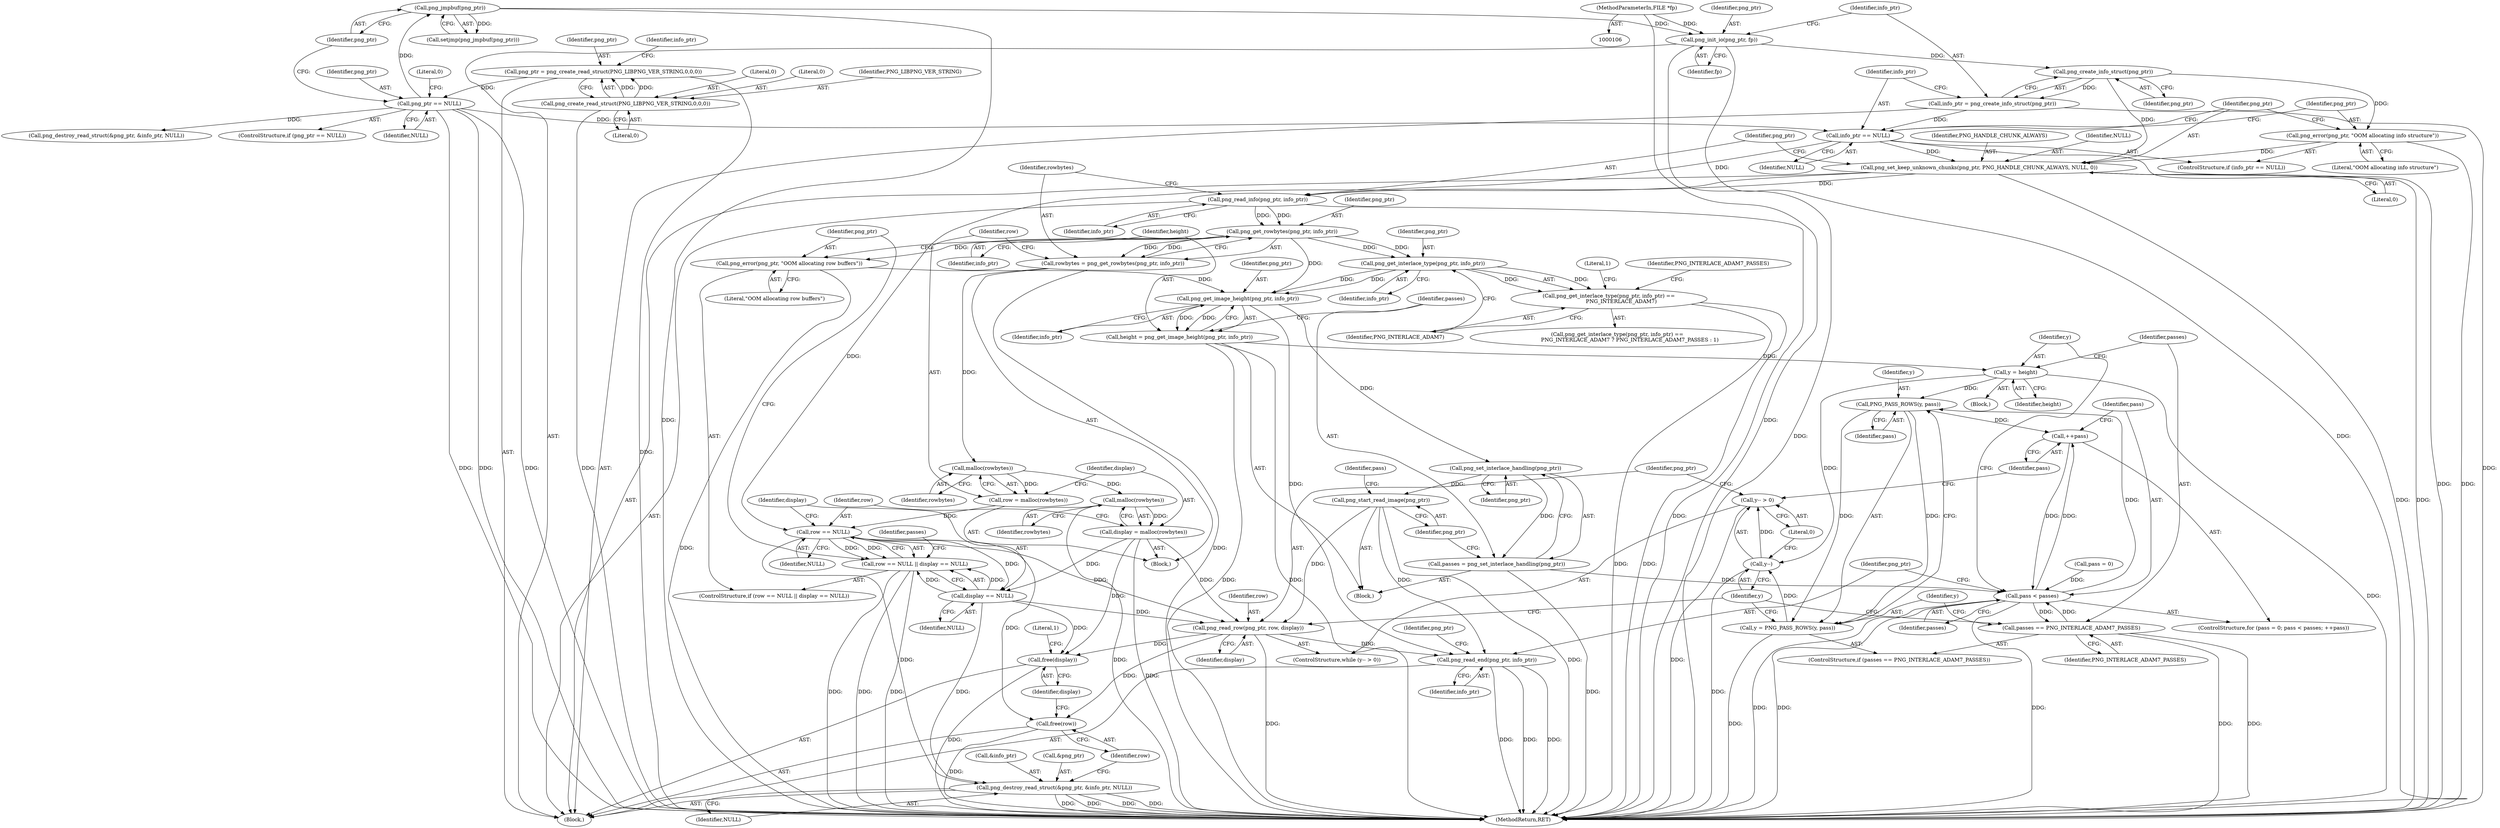 digraph "0_Android_9d4853418ab2f754c2b63e091c29c5529b8b86ca_153@API" {
"1000165" [label="(Call,png_create_info_struct(png_ptr))"];
"1000160" [label="(Call,png_init_io(png_ptr, fp))"];
"1000137" [label="(Call,png_jmpbuf(png_ptr))"];
"1000130" [label="(Call,png_ptr == NULL)"];
"1000110" [label="(Call,png_ptr = png_create_read_struct(PNG_LIBPNG_VER_STRING,0,0,0))"];
"1000112" [label="(Call,png_create_read_struct(PNG_LIBPNG_VER_STRING,0,0,0))"];
"1000107" [label="(MethodParameterIn,FILE *fp)"];
"1000163" [label="(Call,info_ptr = png_create_info_struct(png_ptr))"];
"1000168" [label="(Call,info_ptr == NULL)"];
"1000174" [label="(Call,png_set_keep_unknown_chunks(png_ptr, PNG_HANDLE_CHUNK_ALWAYS, NULL, 0))"];
"1000179" [label="(Call,png_read_info(png_ptr, info_ptr))"];
"1000186" [label="(Call,png_get_rowbytes(png_ptr, info_ptr))"];
"1000184" [label="(Call,rowbytes = png_get_rowbytes(png_ptr, info_ptr))"];
"1000191" [label="(Call,malloc(rowbytes))"];
"1000189" [label="(Call,row = malloc(rowbytes))"];
"1000199" [label="(Call,row == NULL)"];
"1000198" [label="(Call,row == NULL || display == NULL)"];
"1000202" [label="(Call,display == NULL)"];
"1000263" [label="(Call,png_read_row(png_ptr, row, display))"];
"1000267" [label="(Call,png_read_end(png_ptr, info_ptr))"];
"1000276" [label="(Call,free(row))"];
"1000278" [label="(Call,free(display))"];
"1000270" [label="(Call,png_destroy_read_struct(&png_ptr, &info_ptr, NULL))"];
"1000195" [label="(Call,malloc(rowbytes))"];
"1000193" [label="(Call,display = malloc(rowbytes))"];
"1000205" [label="(Call,png_error(png_ptr, \"OOM allocating row buffers\"))"];
"1000224" [label="(Call,png_get_image_height(png_ptr, info_ptr))"];
"1000222" [label="(Call,height = png_get_image_height(png_ptr, info_ptr))"];
"1000246" [label="(Call,y = height)"];
"1000255" [label="(Call,PNG_PASS_ROWS(y, pass))"];
"1000242" [label="(Call,++pass)"];
"1000239" [label="(Call,pass < passes)"];
"1000250" [label="(Call,passes == PNG_INTERLACE_ADAM7_PASSES)"];
"1000253" [label="(Call,y = PNG_PASS_ROWS(y, pass))"];
"1000260" [label="(Call,y--)"];
"1000259" [label="(Call,y-- > 0)"];
"1000230" [label="(Call,png_set_interlace_handling(png_ptr))"];
"1000228" [label="(Call,passes = png_set_interlace_handling(png_ptr))"];
"1000233" [label="(Call,png_start_read_image(png_ptr))"];
"1000214" [label="(Call,png_get_interlace_type(png_ptr, info_ptr))"];
"1000213" [label="(Call,png_get_interlace_type(png_ptr, info_ptr) ==\n               PNG_INTERLACE_ADAM7)"];
"1000171" [label="(Call,png_error(png_ptr, \"OOM allocating info structure\"))"];
"1000182" [label="(Block,)"];
"1000242" [label="(Call,++pass)"];
"1000243" [label="(Identifier,pass)"];
"1000220" [label="(Block,)"];
"1000258" [label="(ControlStructure,while (y-- > 0))"];
"1000186" [label="(Call,png_get_rowbytes(png_ptr, info_ptr))"];
"1000257" [label="(Identifier,pass)"];
"1000273" [label="(Call,&info_ptr)"];
"1000137" [label="(Call,png_jmpbuf(png_ptr))"];
"1000212" [label="(Call,png_get_interlace_type(png_ptr, info_ptr) ==\n               PNG_INTERLACE_ADAM7 ? PNG_INTERLACE_ADAM7_PASSES : 1)"];
"1000270" [label="(Call,png_destroy_read_struct(&png_ptr, &info_ptr, NULL))"];
"1000277" [label="(Identifier,row)"];
"1000213" [label="(Call,png_get_interlace_type(png_ptr, info_ptr) ==\n               PNG_INTERLACE_ADAM7)"];
"1000219" [label="(Literal,1)"];
"1000271" [label="(Call,&png_ptr)"];
"1000211" [label="(Identifier,passes)"];
"1000178" [label="(Literal,0)"];
"1000217" [label="(Identifier,PNG_INTERLACE_ADAM7)"];
"1000240" [label="(Identifier,pass)"];
"1000162" [label="(Identifier,fp)"];
"1000265" [label="(Identifier,row)"];
"1000228" [label="(Call,passes = png_set_interlace_handling(png_ptr))"];
"1000275" [label="(Identifier,NULL)"];
"1000233" [label="(Call,png_start_read_image(png_ptr))"];
"1000116" [label="(Literal,0)"];
"1000241" [label="(Identifier,passes)"];
"1000195" [label="(Call,malloc(rowbytes))"];
"1000115" [label="(Literal,0)"];
"1000179" [label="(Call,png_read_info(png_ptr, info_ptr))"];
"1000176" [label="(Identifier,PNG_HANDLE_CHUNK_ALWAYS)"];
"1000132" [label="(Identifier,NULL)"];
"1000114" [label="(Literal,0)"];
"1000170" [label="(Identifier,NULL)"];
"1000234" [label="(Identifier,png_ptr)"];
"1000236" [label="(Call,pass = 0)"];
"1000247" [label="(Identifier,y)"];
"1000177" [label="(Identifier,NULL)"];
"1000252" [label="(Identifier,PNG_INTERLACE_ADAM7_PASSES)"];
"1000256" [label="(Identifier,y)"];
"1000167" [label="(ControlStructure,if (info_ptr == NULL))"];
"1000215" [label="(Identifier,png_ptr)"];
"1000205" [label="(Call,png_error(png_ptr, \"OOM allocating row buffers\"))"];
"1000206" [label="(Identifier,png_ptr)"];
"1000248" [label="(Identifier,height)"];
"1000171" [label="(Call,png_error(png_ptr, \"OOM allocating info structure\"))"];
"1000189" [label="(Call,row = malloc(rowbytes))"];
"1000251" [label="(Identifier,passes)"];
"1000161" [label="(Identifier,png_ptr)"];
"1000164" [label="(Identifier,info_ptr)"];
"1000119" [label="(Identifier,info_ptr)"];
"1000136" [label="(Call,setjmp(png_jmpbuf(png_ptr)))"];
"1000160" [label="(Call,png_init_io(png_ptr, fp))"];
"1000169" [label="(Identifier,info_ptr)"];
"1000216" [label="(Identifier,info_ptr)"];
"1000200" [label="(Identifier,row)"];
"1000264" [label="(Identifier,png_ptr)"];
"1000168" [label="(Call,info_ptr == NULL)"];
"1000244" [label="(Block,)"];
"1000272" [label="(Identifier,png_ptr)"];
"1000263" [label="(Call,png_read_row(png_ptr, row, display))"];
"1000226" [label="(Identifier,info_ptr)"];
"1000192" [label="(Identifier,rowbytes)"];
"1000260" [label="(Call,y--)"];
"1000231" [label="(Identifier,png_ptr)"];
"1000279" [label="(Identifier,display)"];
"1000175" [label="(Identifier,png_ptr)"];
"1000250" [label="(Call,passes == PNG_INTERLACE_ADAM7_PASSES)"];
"1000224" [label="(Call,png_get_image_height(png_ptr, info_ptr))"];
"1000281" [label="(Literal,1)"];
"1000130" [label="(Call,png_ptr == NULL)"];
"1000222" [label="(Call,height = png_get_image_height(png_ptr, info_ptr))"];
"1000249" [label="(ControlStructure,if (passes == PNG_INTERLACE_ADAM7_PASSES))"];
"1000111" [label="(Identifier,png_ptr)"];
"1000204" [label="(Identifier,NULL)"];
"1000110" [label="(Call,png_ptr = png_create_read_struct(PNG_LIBPNG_VER_STRING,0,0,0))"];
"1000190" [label="(Identifier,row)"];
"1000108" [label="(Block,)"];
"1000230" [label="(Call,png_set_interlace_handling(png_ptr))"];
"1000131" [label="(Identifier,png_ptr)"];
"1000107" [label="(MethodParameterIn,FILE *fp)"];
"1000282" [label="(MethodReturn,RET)"];
"1000269" [label="(Identifier,info_ptr)"];
"1000253" [label="(Call,y = PNG_PASS_ROWS(y, pass))"];
"1000268" [label="(Identifier,png_ptr)"];
"1000134" [label="(Literal,0)"];
"1000174" [label="(Call,png_set_keep_unknown_chunks(png_ptr, PNG_HANDLE_CHUNK_ALWAYS, NULL, 0))"];
"1000276" [label="(Call,free(row))"];
"1000259" [label="(Call,y-- > 0)"];
"1000262" [label="(Literal,0)"];
"1000254" [label="(Identifier,y)"];
"1000278" [label="(Call,free(display))"];
"1000197" [label="(ControlStructure,if (row == NULL || display == NULL))"];
"1000166" [label="(Identifier,png_ptr)"];
"1000188" [label="(Identifier,info_ptr)"];
"1000198" [label="(Call,row == NULL || display == NULL)"];
"1000196" [label="(Identifier,rowbytes)"];
"1000267" [label="(Call,png_read_end(png_ptr, info_ptr))"];
"1000246" [label="(Call,y = height)"];
"1000191" [label="(Call,malloc(rowbytes))"];
"1000223" [label="(Identifier,height)"];
"1000194" [label="(Identifier,display)"];
"1000180" [label="(Identifier,png_ptr)"];
"1000225" [label="(Identifier,png_ptr)"];
"1000140" [label="(Call,png_destroy_read_struct(&png_ptr, &info_ptr, NULL))"];
"1000165" [label="(Call,png_create_info_struct(png_ptr))"];
"1000113" [label="(Identifier,PNG_LIBPNG_VER_STRING)"];
"1000184" [label="(Call,rowbytes = png_get_rowbytes(png_ptr, info_ptr))"];
"1000138" [label="(Identifier,png_ptr)"];
"1000214" [label="(Call,png_get_interlace_type(png_ptr, info_ptr))"];
"1000203" [label="(Identifier,display)"];
"1000129" [label="(ControlStructure,if (png_ptr == NULL))"];
"1000237" [label="(Identifier,pass)"];
"1000229" [label="(Identifier,passes)"];
"1000266" [label="(Identifier,display)"];
"1000207" [label="(Literal,\"OOM allocating row buffers\")"];
"1000187" [label="(Identifier,png_ptr)"];
"1000112" [label="(Call,png_create_read_struct(PNG_LIBPNG_VER_STRING,0,0,0))"];
"1000255" [label="(Call,PNG_PASS_ROWS(y, pass))"];
"1000163" [label="(Call,info_ptr = png_create_info_struct(png_ptr))"];
"1000235" [label="(ControlStructure,for (pass = 0; pass < passes; ++pass))"];
"1000202" [label="(Call,display == NULL)"];
"1000201" [label="(Identifier,NULL)"];
"1000261" [label="(Identifier,y)"];
"1000218" [label="(Identifier,PNG_INTERLACE_ADAM7_PASSES)"];
"1000173" [label="(Literal,\"OOM allocating info structure\")"];
"1000172" [label="(Identifier,png_ptr)"];
"1000185" [label="(Identifier,rowbytes)"];
"1000199" [label="(Call,row == NULL)"];
"1000193" [label="(Call,display = malloc(rowbytes))"];
"1000239" [label="(Call,pass < passes)"];
"1000181" [label="(Identifier,info_ptr)"];
"1000165" -> "1000163"  [label="AST: "];
"1000165" -> "1000166"  [label="CFG: "];
"1000166" -> "1000165"  [label="AST: "];
"1000163" -> "1000165"  [label="CFG: "];
"1000165" -> "1000163"  [label="DDG: "];
"1000160" -> "1000165"  [label="DDG: "];
"1000165" -> "1000171"  [label="DDG: "];
"1000165" -> "1000174"  [label="DDG: "];
"1000160" -> "1000108"  [label="AST: "];
"1000160" -> "1000162"  [label="CFG: "];
"1000161" -> "1000160"  [label="AST: "];
"1000162" -> "1000160"  [label="AST: "];
"1000164" -> "1000160"  [label="CFG: "];
"1000160" -> "1000282"  [label="DDG: "];
"1000160" -> "1000282"  [label="DDG: "];
"1000137" -> "1000160"  [label="DDG: "];
"1000107" -> "1000160"  [label="DDG: "];
"1000137" -> "1000136"  [label="AST: "];
"1000137" -> "1000138"  [label="CFG: "];
"1000138" -> "1000137"  [label="AST: "];
"1000136" -> "1000137"  [label="CFG: "];
"1000137" -> "1000282"  [label="DDG: "];
"1000137" -> "1000136"  [label="DDG: "];
"1000130" -> "1000137"  [label="DDG: "];
"1000130" -> "1000129"  [label="AST: "];
"1000130" -> "1000132"  [label="CFG: "];
"1000131" -> "1000130"  [label="AST: "];
"1000132" -> "1000130"  [label="AST: "];
"1000134" -> "1000130"  [label="CFG: "];
"1000138" -> "1000130"  [label="CFG: "];
"1000130" -> "1000282"  [label="DDG: "];
"1000130" -> "1000282"  [label="DDG: "];
"1000130" -> "1000282"  [label="DDG: "];
"1000110" -> "1000130"  [label="DDG: "];
"1000130" -> "1000140"  [label="DDG: "];
"1000130" -> "1000168"  [label="DDG: "];
"1000110" -> "1000108"  [label="AST: "];
"1000110" -> "1000112"  [label="CFG: "];
"1000111" -> "1000110"  [label="AST: "];
"1000112" -> "1000110"  [label="AST: "];
"1000119" -> "1000110"  [label="CFG: "];
"1000110" -> "1000282"  [label="DDG: "];
"1000112" -> "1000110"  [label="DDG: "];
"1000112" -> "1000110"  [label="DDG: "];
"1000112" -> "1000116"  [label="CFG: "];
"1000113" -> "1000112"  [label="AST: "];
"1000114" -> "1000112"  [label="AST: "];
"1000115" -> "1000112"  [label="AST: "];
"1000116" -> "1000112"  [label="AST: "];
"1000112" -> "1000282"  [label="DDG: "];
"1000107" -> "1000106"  [label="AST: "];
"1000107" -> "1000282"  [label="DDG: "];
"1000163" -> "1000108"  [label="AST: "];
"1000164" -> "1000163"  [label="AST: "];
"1000169" -> "1000163"  [label="CFG: "];
"1000163" -> "1000282"  [label="DDG: "];
"1000163" -> "1000168"  [label="DDG: "];
"1000168" -> "1000167"  [label="AST: "];
"1000168" -> "1000170"  [label="CFG: "];
"1000169" -> "1000168"  [label="AST: "];
"1000170" -> "1000168"  [label="AST: "];
"1000172" -> "1000168"  [label="CFG: "];
"1000175" -> "1000168"  [label="CFG: "];
"1000168" -> "1000282"  [label="DDG: "];
"1000168" -> "1000174"  [label="DDG: "];
"1000168" -> "1000179"  [label="DDG: "];
"1000174" -> "1000108"  [label="AST: "];
"1000174" -> "1000178"  [label="CFG: "];
"1000175" -> "1000174"  [label="AST: "];
"1000176" -> "1000174"  [label="AST: "];
"1000177" -> "1000174"  [label="AST: "];
"1000178" -> "1000174"  [label="AST: "];
"1000180" -> "1000174"  [label="CFG: "];
"1000174" -> "1000282"  [label="DDG: "];
"1000174" -> "1000282"  [label="DDG: "];
"1000171" -> "1000174"  [label="DDG: "];
"1000174" -> "1000179"  [label="DDG: "];
"1000174" -> "1000199"  [label="DDG: "];
"1000179" -> "1000108"  [label="AST: "];
"1000179" -> "1000181"  [label="CFG: "];
"1000180" -> "1000179"  [label="AST: "];
"1000181" -> "1000179"  [label="AST: "];
"1000185" -> "1000179"  [label="CFG: "];
"1000179" -> "1000282"  [label="DDG: "];
"1000179" -> "1000186"  [label="DDG: "];
"1000179" -> "1000186"  [label="DDG: "];
"1000186" -> "1000184"  [label="AST: "];
"1000186" -> "1000188"  [label="CFG: "];
"1000187" -> "1000186"  [label="AST: "];
"1000188" -> "1000186"  [label="AST: "];
"1000184" -> "1000186"  [label="CFG: "];
"1000186" -> "1000184"  [label="DDG: "];
"1000186" -> "1000184"  [label="DDG: "];
"1000186" -> "1000205"  [label="DDG: "];
"1000186" -> "1000214"  [label="DDG: "];
"1000186" -> "1000214"  [label="DDG: "];
"1000186" -> "1000224"  [label="DDG: "];
"1000184" -> "1000182"  [label="AST: "];
"1000185" -> "1000184"  [label="AST: "];
"1000190" -> "1000184"  [label="CFG: "];
"1000184" -> "1000282"  [label="DDG: "];
"1000184" -> "1000191"  [label="DDG: "];
"1000191" -> "1000189"  [label="AST: "];
"1000191" -> "1000192"  [label="CFG: "];
"1000192" -> "1000191"  [label="AST: "];
"1000189" -> "1000191"  [label="CFG: "];
"1000191" -> "1000189"  [label="DDG: "];
"1000191" -> "1000195"  [label="DDG: "];
"1000189" -> "1000182"  [label="AST: "];
"1000190" -> "1000189"  [label="AST: "];
"1000194" -> "1000189"  [label="CFG: "];
"1000189" -> "1000199"  [label="DDG: "];
"1000199" -> "1000198"  [label="AST: "];
"1000199" -> "1000201"  [label="CFG: "];
"1000200" -> "1000199"  [label="AST: "];
"1000201" -> "1000199"  [label="AST: "];
"1000203" -> "1000199"  [label="CFG: "];
"1000198" -> "1000199"  [label="CFG: "];
"1000199" -> "1000198"  [label="DDG: "];
"1000199" -> "1000198"  [label="DDG: "];
"1000199" -> "1000202"  [label="DDG: "];
"1000199" -> "1000263"  [label="DDG: "];
"1000199" -> "1000270"  [label="DDG: "];
"1000199" -> "1000276"  [label="DDG: "];
"1000198" -> "1000197"  [label="AST: "];
"1000198" -> "1000202"  [label="CFG: "];
"1000202" -> "1000198"  [label="AST: "];
"1000206" -> "1000198"  [label="CFG: "];
"1000211" -> "1000198"  [label="CFG: "];
"1000198" -> "1000282"  [label="DDG: "];
"1000198" -> "1000282"  [label="DDG: "];
"1000198" -> "1000282"  [label="DDG: "];
"1000202" -> "1000198"  [label="DDG: "];
"1000202" -> "1000198"  [label="DDG: "];
"1000202" -> "1000204"  [label="CFG: "];
"1000203" -> "1000202"  [label="AST: "];
"1000204" -> "1000202"  [label="AST: "];
"1000193" -> "1000202"  [label="DDG: "];
"1000202" -> "1000263"  [label="DDG: "];
"1000202" -> "1000270"  [label="DDG: "];
"1000202" -> "1000278"  [label="DDG: "];
"1000263" -> "1000258"  [label="AST: "];
"1000263" -> "1000266"  [label="CFG: "];
"1000264" -> "1000263"  [label="AST: "];
"1000265" -> "1000263"  [label="AST: "];
"1000266" -> "1000263"  [label="AST: "];
"1000261" -> "1000263"  [label="CFG: "];
"1000263" -> "1000282"  [label="DDG: "];
"1000233" -> "1000263"  [label="DDG: "];
"1000193" -> "1000263"  [label="DDG: "];
"1000263" -> "1000267"  [label="DDG: "];
"1000263" -> "1000276"  [label="DDG: "];
"1000263" -> "1000278"  [label="DDG: "];
"1000267" -> "1000108"  [label="AST: "];
"1000267" -> "1000269"  [label="CFG: "];
"1000268" -> "1000267"  [label="AST: "];
"1000269" -> "1000267"  [label="AST: "];
"1000272" -> "1000267"  [label="CFG: "];
"1000267" -> "1000282"  [label="DDG: "];
"1000267" -> "1000282"  [label="DDG: "];
"1000267" -> "1000282"  [label="DDG: "];
"1000233" -> "1000267"  [label="DDG: "];
"1000224" -> "1000267"  [label="DDG: "];
"1000276" -> "1000108"  [label="AST: "];
"1000276" -> "1000277"  [label="CFG: "];
"1000277" -> "1000276"  [label="AST: "];
"1000279" -> "1000276"  [label="CFG: "];
"1000276" -> "1000282"  [label="DDG: "];
"1000278" -> "1000108"  [label="AST: "];
"1000278" -> "1000279"  [label="CFG: "];
"1000279" -> "1000278"  [label="AST: "];
"1000281" -> "1000278"  [label="CFG: "];
"1000278" -> "1000282"  [label="DDG: "];
"1000193" -> "1000278"  [label="DDG: "];
"1000270" -> "1000108"  [label="AST: "];
"1000270" -> "1000275"  [label="CFG: "];
"1000271" -> "1000270"  [label="AST: "];
"1000273" -> "1000270"  [label="AST: "];
"1000275" -> "1000270"  [label="AST: "];
"1000277" -> "1000270"  [label="CFG: "];
"1000270" -> "1000282"  [label="DDG: "];
"1000270" -> "1000282"  [label="DDG: "];
"1000270" -> "1000282"  [label="DDG: "];
"1000270" -> "1000282"  [label="DDG: "];
"1000195" -> "1000193"  [label="AST: "];
"1000195" -> "1000196"  [label="CFG: "];
"1000196" -> "1000195"  [label="AST: "];
"1000193" -> "1000195"  [label="CFG: "];
"1000195" -> "1000282"  [label="DDG: "];
"1000195" -> "1000193"  [label="DDG: "];
"1000193" -> "1000182"  [label="AST: "];
"1000194" -> "1000193"  [label="AST: "];
"1000200" -> "1000193"  [label="CFG: "];
"1000193" -> "1000282"  [label="DDG: "];
"1000205" -> "1000197"  [label="AST: "];
"1000205" -> "1000207"  [label="CFG: "];
"1000206" -> "1000205"  [label="AST: "];
"1000207" -> "1000205"  [label="AST: "];
"1000223" -> "1000205"  [label="CFG: "];
"1000205" -> "1000282"  [label="DDG: "];
"1000205" -> "1000224"  [label="DDG: "];
"1000224" -> "1000222"  [label="AST: "];
"1000224" -> "1000226"  [label="CFG: "];
"1000225" -> "1000224"  [label="AST: "];
"1000226" -> "1000224"  [label="AST: "];
"1000222" -> "1000224"  [label="CFG: "];
"1000224" -> "1000222"  [label="DDG: "];
"1000224" -> "1000222"  [label="DDG: "];
"1000214" -> "1000224"  [label="DDG: "];
"1000214" -> "1000224"  [label="DDG: "];
"1000224" -> "1000230"  [label="DDG: "];
"1000222" -> "1000220"  [label="AST: "];
"1000223" -> "1000222"  [label="AST: "];
"1000229" -> "1000222"  [label="CFG: "];
"1000222" -> "1000282"  [label="DDG: "];
"1000222" -> "1000282"  [label="DDG: "];
"1000222" -> "1000246"  [label="DDG: "];
"1000246" -> "1000244"  [label="AST: "];
"1000246" -> "1000248"  [label="CFG: "];
"1000247" -> "1000246"  [label="AST: "];
"1000248" -> "1000246"  [label="AST: "];
"1000251" -> "1000246"  [label="CFG: "];
"1000246" -> "1000282"  [label="DDG: "];
"1000246" -> "1000255"  [label="DDG: "];
"1000246" -> "1000260"  [label="DDG: "];
"1000255" -> "1000253"  [label="AST: "];
"1000255" -> "1000257"  [label="CFG: "];
"1000256" -> "1000255"  [label="AST: "];
"1000257" -> "1000255"  [label="AST: "];
"1000253" -> "1000255"  [label="CFG: "];
"1000255" -> "1000242"  [label="DDG: "];
"1000255" -> "1000253"  [label="DDG: "];
"1000255" -> "1000253"  [label="DDG: "];
"1000239" -> "1000255"  [label="DDG: "];
"1000242" -> "1000235"  [label="AST: "];
"1000242" -> "1000243"  [label="CFG: "];
"1000243" -> "1000242"  [label="AST: "];
"1000240" -> "1000242"  [label="CFG: "];
"1000242" -> "1000239"  [label="DDG: "];
"1000239" -> "1000242"  [label="DDG: "];
"1000239" -> "1000235"  [label="AST: "];
"1000239" -> "1000241"  [label="CFG: "];
"1000240" -> "1000239"  [label="AST: "];
"1000241" -> "1000239"  [label="AST: "];
"1000247" -> "1000239"  [label="CFG: "];
"1000268" -> "1000239"  [label="CFG: "];
"1000239" -> "1000282"  [label="DDG: "];
"1000239" -> "1000282"  [label="DDG: "];
"1000239" -> "1000282"  [label="DDG: "];
"1000236" -> "1000239"  [label="DDG: "];
"1000250" -> "1000239"  [label="DDG: "];
"1000228" -> "1000239"  [label="DDG: "];
"1000239" -> "1000250"  [label="DDG: "];
"1000250" -> "1000249"  [label="AST: "];
"1000250" -> "1000252"  [label="CFG: "];
"1000251" -> "1000250"  [label="AST: "];
"1000252" -> "1000250"  [label="AST: "];
"1000254" -> "1000250"  [label="CFG: "];
"1000261" -> "1000250"  [label="CFG: "];
"1000250" -> "1000282"  [label="DDG: "];
"1000250" -> "1000282"  [label="DDG: "];
"1000253" -> "1000249"  [label="AST: "];
"1000254" -> "1000253"  [label="AST: "];
"1000261" -> "1000253"  [label="CFG: "];
"1000253" -> "1000282"  [label="DDG: "];
"1000253" -> "1000260"  [label="DDG: "];
"1000260" -> "1000259"  [label="AST: "];
"1000260" -> "1000261"  [label="CFG: "];
"1000261" -> "1000260"  [label="AST: "];
"1000262" -> "1000260"  [label="CFG: "];
"1000260" -> "1000282"  [label="DDG: "];
"1000260" -> "1000259"  [label="DDG: "];
"1000259" -> "1000258"  [label="AST: "];
"1000259" -> "1000262"  [label="CFG: "];
"1000262" -> "1000259"  [label="AST: "];
"1000264" -> "1000259"  [label="CFG: "];
"1000243" -> "1000259"  [label="CFG: "];
"1000259" -> "1000282"  [label="DDG: "];
"1000230" -> "1000228"  [label="AST: "];
"1000230" -> "1000231"  [label="CFG: "];
"1000231" -> "1000230"  [label="AST: "];
"1000228" -> "1000230"  [label="CFG: "];
"1000230" -> "1000228"  [label="DDG: "];
"1000230" -> "1000233"  [label="DDG: "];
"1000228" -> "1000220"  [label="AST: "];
"1000229" -> "1000228"  [label="AST: "];
"1000234" -> "1000228"  [label="CFG: "];
"1000228" -> "1000282"  [label="DDG: "];
"1000233" -> "1000220"  [label="AST: "];
"1000233" -> "1000234"  [label="CFG: "];
"1000234" -> "1000233"  [label="AST: "];
"1000237" -> "1000233"  [label="CFG: "];
"1000233" -> "1000282"  [label="DDG: "];
"1000214" -> "1000213"  [label="AST: "];
"1000214" -> "1000216"  [label="CFG: "];
"1000215" -> "1000214"  [label="AST: "];
"1000216" -> "1000214"  [label="AST: "];
"1000217" -> "1000214"  [label="CFG: "];
"1000214" -> "1000213"  [label="DDG: "];
"1000214" -> "1000213"  [label="DDG: "];
"1000213" -> "1000212"  [label="AST: "];
"1000213" -> "1000217"  [label="CFG: "];
"1000217" -> "1000213"  [label="AST: "];
"1000218" -> "1000213"  [label="CFG: "];
"1000219" -> "1000213"  [label="CFG: "];
"1000213" -> "1000282"  [label="DDG: "];
"1000213" -> "1000282"  [label="DDG: "];
"1000171" -> "1000167"  [label="AST: "];
"1000171" -> "1000173"  [label="CFG: "];
"1000172" -> "1000171"  [label="AST: "];
"1000173" -> "1000171"  [label="AST: "];
"1000175" -> "1000171"  [label="CFG: "];
"1000171" -> "1000282"  [label="DDG: "];
}
